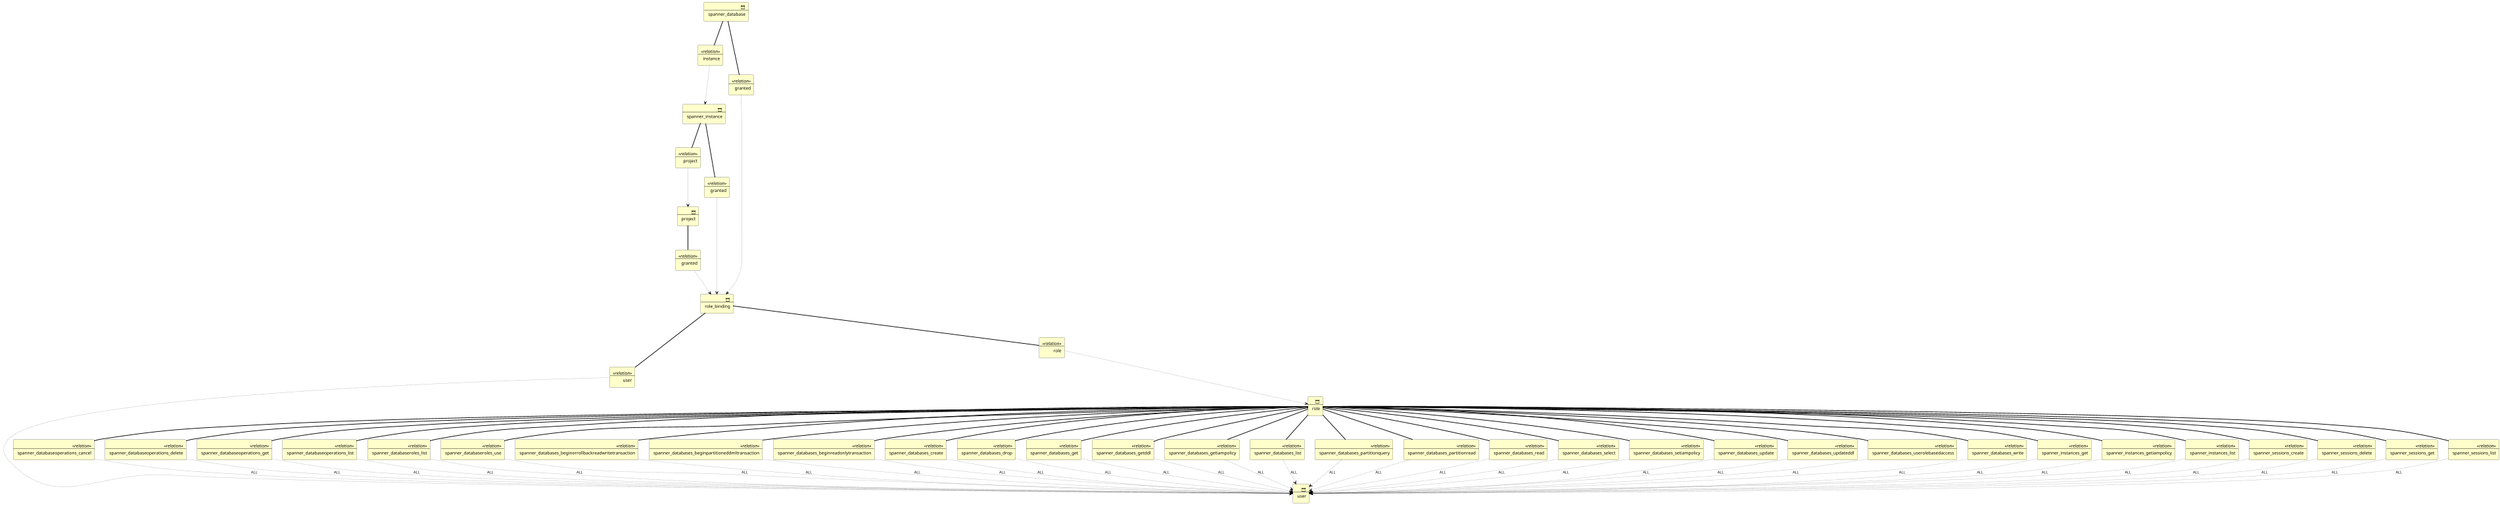 @startuml zschema8
!include <archimate/Archimate>
scale 0.15
skinparam dpi 300
Business_Object(b1,"user")
Business_Object(b2,"role")
Business_Object(b3,"role_binding")
Business_Object(b4,"project")
Business_Object(b5,"spanner_instance")
Business_Object(b6,"spanner_database")
Business_Object(r1,"spanner_databaseoperations_cancel") <<relation>>
Rel_Association(b2,r1)
Business_Object(r2,"spanner_databaseoperations_delete") <<relation>>
Rel_Association(b2,r2)
Business_Object(r3,"spanner_databaseoperations_get") <<relation>>
Rel_Association(b2,r3)
Business_Object(r4,"spanner_databaseoperations_list") <<relation>>
Rel_Association(b2,r4)
Business_Object(r5,"spanner_databaseroles_list") <<relation>>
Rel_Association(b2,r5)
Business_Object(r6,"spanner_databaseroles_use") <<relation>>
Rel_Association(b2,r6)
Business_Object(r7,"spanner_databases_beginorrollbackreadwritetransaction") <<relation>>
Rel_Association(b2,r7)
Business_Object(r8,"spanner_databases_beginpartitioneddmltransaction") <<relation>>
Rel_Association(b2,r8)
Business_Object(r9,"spanner_databases_beginreadonlytransaction") <<relation>>
Rel_Association(b2,r9)
Business_Object(r10,"spanner_databases_create") <<relation>>
Rel_Association(b2,r10)
Business_Object(r11,"spanner_databases_drop") <<relation>>
Rel_Association(b2,r11)
Business_Object(r12,"spanner_databases_get") <<relation>>
Rel_Association(b2,r12)
Business_Object(r13,"spanner_databases_getddl") <<relation>>
Rel_Association(b2,r13)
Business_Object(r14,"spanner_databases_getiampolicy") <<relation>>
Rel_Association(b2,r14)
Business_Object(r15,"spanner_databases_list") <<relation>>
Rel_Association(b2,r15)
Business_Object(r16,"spanner_databases_partitionquery") <<relation>>
Rel_Association(b2,r16)
Business_Object(r17,"spanner_databases_partitionread") <<relation>>
Rel_Association(b2,r17)
Business_Object(r18,"spanner_databases_read") <<relation>>
Rel_Association(b2,r18)
Business_Object(r19,"spanner_databases_select") <<relation>>
Rel_Association(b2,r19)
Business_Object(r20,"spanner_databases_setiampolicy") <<relation>>
Rel_Association(b2,r20)
Business_Object(r21,"spanner_databases_update") <<relation>>
Rel_Association(b2,r21)
Business_Object(r22,"spanner_databases_updateddl") <<relation>>
Rel_Association(b2,r22)
Business_Object(r23,"spanner_databases_userolebasedaccess") <<relation>>
Rel_Association(b2,r23)
Business_Object(r24,"spanner_databases_write") <<relation>>
Rel_Association(b2,r24)
Business_Object(r25,"spanner_instances_get") <<relation>>
Rel_Association(b2,r25)
Business_Object(r26,"spanner_instances_getiampolicy") <<relation>>
Rel_Association(b2,r26)
Business_Object(r27,"spanner_instances_list") <<relation>>
Rel_Association(b2,r27)
Business_Object(r28,"spanner_sessions_create") <<relation>>
Rel_Association(b2,r28)
Business_Object(r29,"spanner_sessions_delete") <<relation>>
Rel_Association(b2,r29)
Business_Object(r30,"spanner_sessions_get") <<relation>>
Rel_Association(b2,r30)
Business_Object(r31,"spanner_sessions_list") <<relation>>
Rel_Association(b2,r31)
Business_Object(r32,"user") <<relation>>
Rel_Association(b3,r32)
Rel_Access_w(r32,b1)
Business_Object(r33,"role") <<relation>>
Rel_Association(b3,r33)
Rel_Access_w(r33,b2)
Business_Object(r34,"granted") <<relation>>
Rel_Association(b4,r34)
Rel_Access_w(r34,b3)
Business_Object(r35,"project") <<relation>>
Rel_Association(b5,r35)
Rel_Access_w(r35,b4)
Business_Object(r36,"granted") <<relation>>
Rel_Association(b5,r36)
Rel_Access_w(r36,b3)
Business_Object(r37,"instance") <<relation>>
Rel_Association(b6,r37)
Rel_Access_w(r37,b5)
Business_Object(r38,"granted") <<relation>>
Rel_Association(b6,r38)
Rel_Access_w(r38,b3)
Rel_Access_w(r1,b1,"ALL")
Rel_Access_w(r2,b1,"ALL")
Rel_Access_w(r3,b1,"ALL")
Rel_Access_w(r4,b1,"ALL")
Rel_Access_w(r5,b1,"ALL")
Rel_Access_w(r6,b1,"ALL")
Rel_Access_w(r7,b1,"ALL")
Rel_Access_w(r8,b1,"ALL")
Rel_Access_w(r9,b1,"ALL")
Rel_Access_w(r10,b1,"ALL")
Rel_Access_w(r11,b1,"ALL")
Rel_Access_w(r12,b1,"ALL")
Rel_Access_w(r13,b1,"ALL")
Rel_Access_w(r14,b1,"ALL")
Rel_Access_w(r15,b1,"ALL")
Rel_Access_w(r16,b1,"ALL")
Rel_Access_w(r17,b1,"ALL")
Rel_Access_w(r18,b1,"ALL")
Rel_Access_w(r19,b1,"ALL")
Rel_Access_w(r20,b1,"ALL")
Rel_Access_w(r21,b1,"ALL")
Rel_Access_w(r22,b1,"ALL")
Rel_Access_w(r23,b1,"ALL")
Rel_Access_w(r24,b1,"ALL")
Rel_Access_w(r25,b1,"ALL")
Rel_Access_w(r26,b1,"ALL")
Rel_Access_w(r27,b1,"ALL")
Rel_Access_w(r28,b1,"ALL")
Rel_Access_w(r29,b1,"ALL")
Rel_Access_w(r30,b1,"ALL")
Rel_Access_w(r31,b1,"ALL")
@enduml